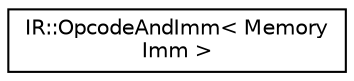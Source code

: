 digraph "Graphical Class Hierarchy"
{
  edge [fontname="Helvetica",fontsize="10",labelfontname="Helvetica",labelfontsize="10"];
  node [fontname="Helvetica",fontsize="10",shape=record];
  rankdir="LR";
  Node0 [label="IR::OpcodeAndImm\< Memory\lImm \>",height=0.2,width=0.4,color="black", fillcolor="white", style="filled",URL="$struct_i_r_1_1_opcode_and_imm_3_01_memory_imm_01_4.html"];
}
